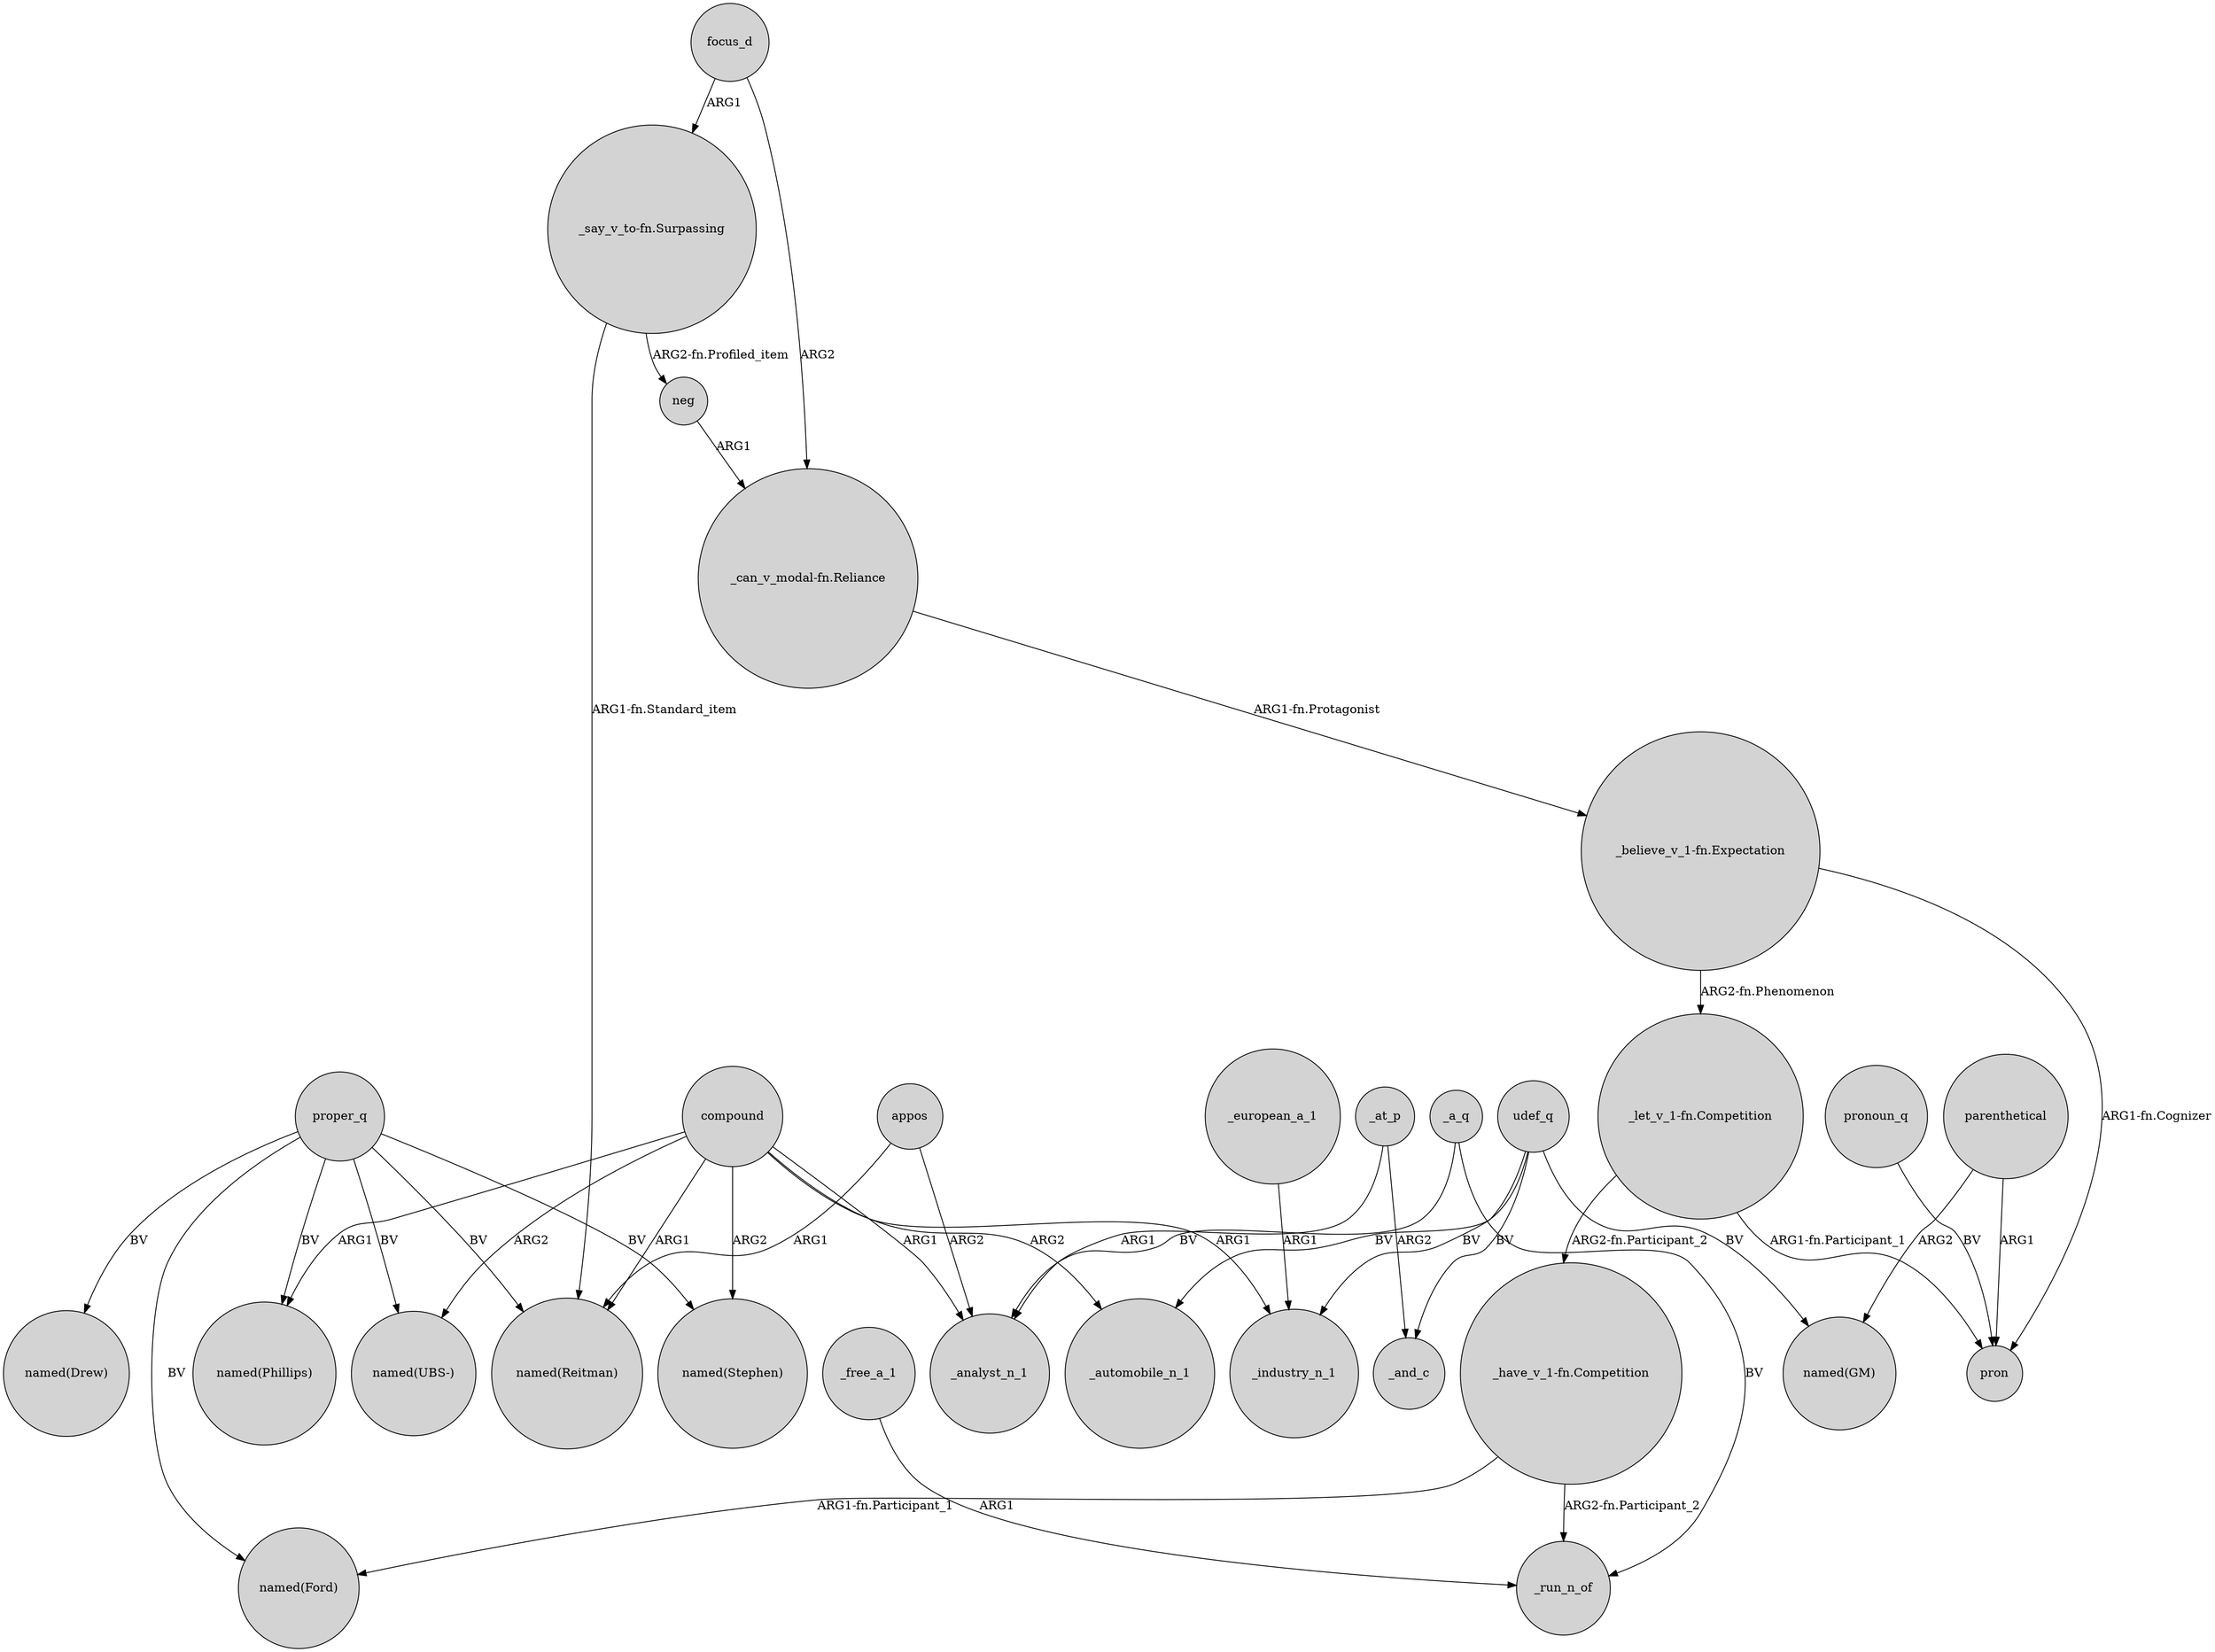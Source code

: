 digraph {
	node [shape=circle style=filled]
	"_have_v_1-fn.Competition" -> _run_n_of [label="ARG2-fn.Participant_2"]
	compound -> "named(Stephen)" [label=ARG2]
	proper_q -> "named(Ford)" [label=BV]
	parenthetical -> pron [label=ARG1]
	compound -> "named(UBS-)" [label=ARG2]
	proper_q -> "named(Drew)" [label=BV]
	"_let_v_1-fn.Competition" -> pron [label="ARG1-fn.Participant_1"]
	neg -> "_can_v_modal-fn.Reliance" [label=ARG1]
	_european_a_1 -> _industry_n_1 [label=ARG1]
	udef_q -> _and_c [label=BV]
	compound -> "named(Phillips)" [label=ARG1]
	_free_a_1 -> _run_n_of [label=ARG1]
	_a_q -> _analyst_n_1 [label=BV]
	udef_q -> _automobile_n_1 [label=BV]
	compound -> _industry_n_1 [label=ARG1]
	pronoun_q -> pron [label=BV]
	udef_q -> "named(GM)" [label=BV]
	proper_q -> "named(Stephen)" [label=BV]
	_at_p -> _analyst_n_1 [label=ARG1]
	appos -> "named(Reitman)" [label=ARG1]
	_at_p -> _and_c [label=ARG2]
	proper_q -> "named(Phillips)" [label=BV]
	"_say_v_to-fn.Surpassing" -> "named(Reitman)" [label="ARG1-fn.Standard_item"]
	proper_q -> "named(UBS-)" [label=BV]
	appos -> _analyst_n_1 [label=ARG2]
	compound -> _analyst_n_1 [label=ARG1]
	"_can_v_modal-fn.Reliance" -> "_believe_v_1-fn.Expectation" [label="ARG1-fn.Protagonist"]
	"_let_v_1-fn.Competition" -> "_have_v_1-fn.Competition" [label="ARG2-fn.Participant_2"]
	parenthetical -> "named(GM)" [label=ARG2]
	"_believe_v_1-fn.Expectation" -> "_let_v_1-fn.Competition" [label="ARG2-fn.Phenomenon"]
	proper_q -> "named(Reitman)" [label=BV]
	compound -> "named(Reitman)" [label=ARG1]
	udef_q -> _industry_n_1 [label=BV]
	focus_d -> "_say_v_to-fn.Surpassing" [label=ARG1]
	_a_q -> _run_n_of [label=BV]
	"_believe_v_1-fn.Expectation" -> pron [label="ARG1-fn.Cognizer"]
	focus_d -> "_can_v_modal-fn.Reliance" [label=ARG2]
	compound -> _automobile_n_1 [label=ARG2]
	"_have_v_1-fn.Competition" -> "named(Ford)" [label="ARG1-fn.Participant_1"]
	"_say_v_to-fn.Surpassing" -> neg [label="ARG2-fn.Profiled_item"]
}
